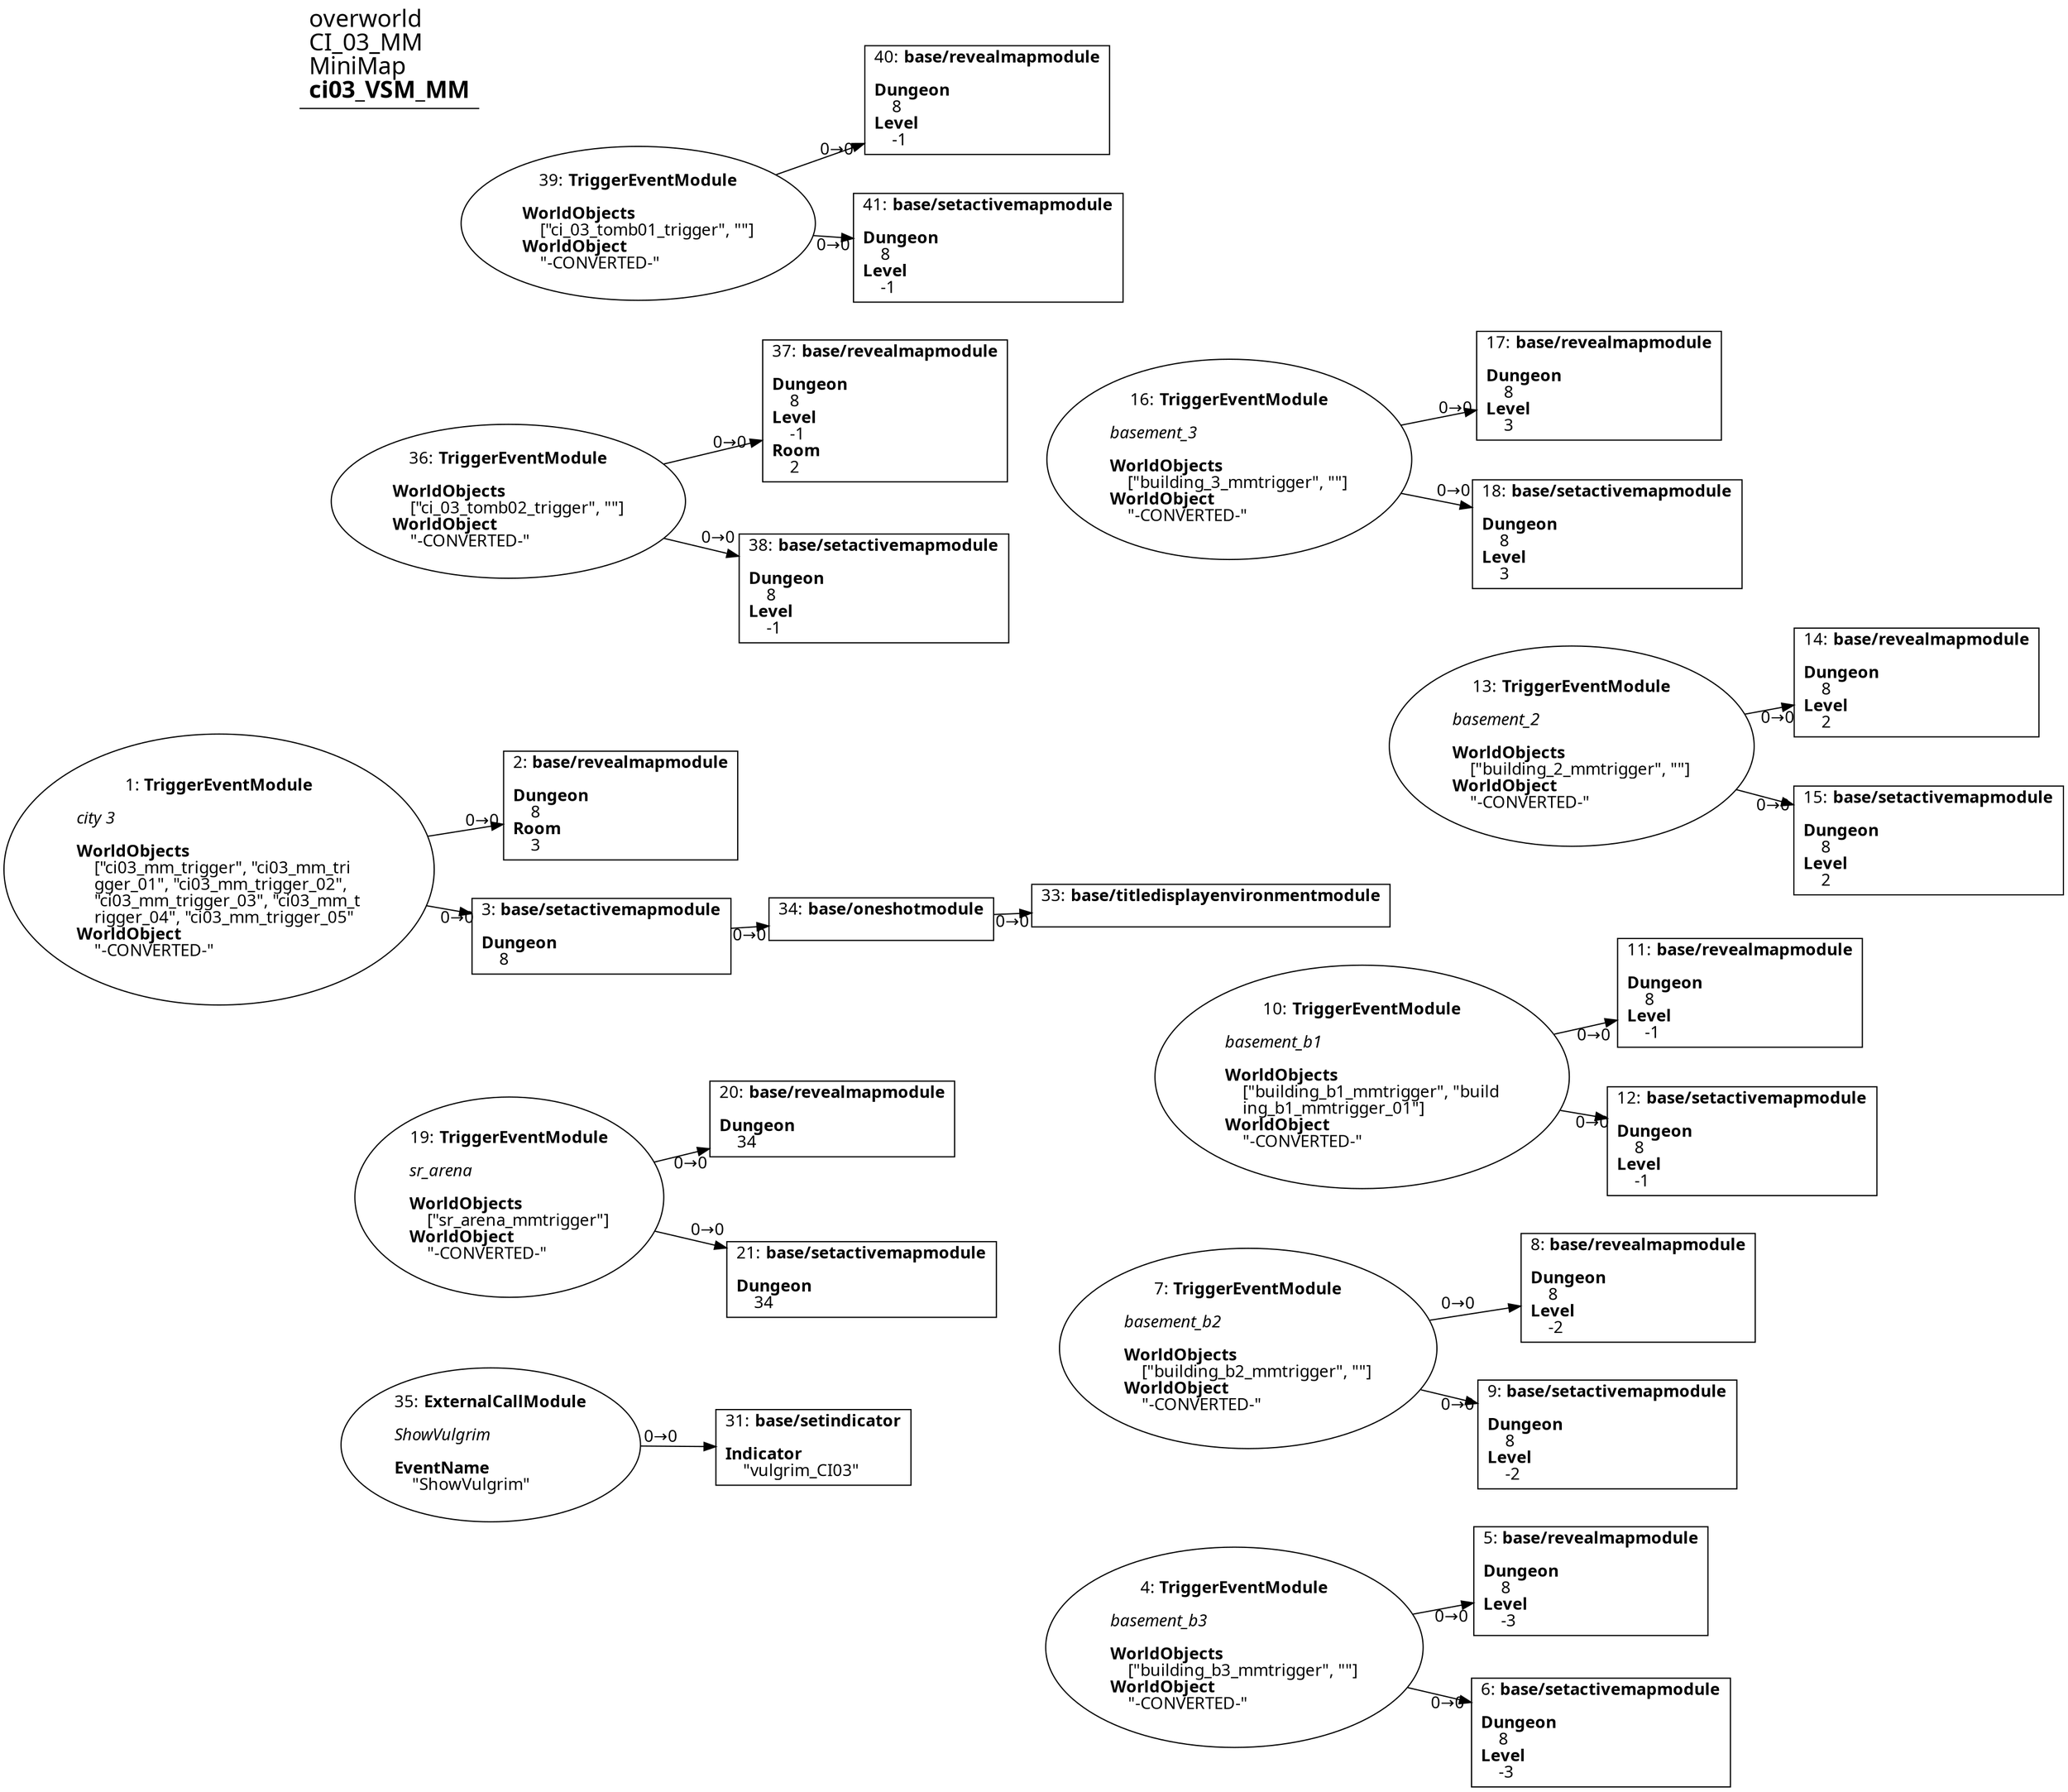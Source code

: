 digraph {
    layout = fdp;
    overlap = prism;
    sep = "+16";
    splines = spline;

    node [ shape = box ];

    graph [ fontname = "Segoe UI" ];
    node [ fontname = "Segoe UI" ];
    edge [ fontname = "Segoe UI" ];

    1 [ label = <1: <b>TriggerEventModule</b><br/><br/><i>city 3<br align="left"/></i><br align="left"/><b>WorldObjects</b><br align="left"/>    [&quot;ci03_mm_trigger&quot;, &quot;ci03_mm_tri<br align="left"/>    gger_01&quot;, &quot;ci03_mm_trigger_02&quot;, <br align="left"/>    &quot;ci03_mm_trigger_03&quot;, &quot;ci03_mm_t<br align="left"/>    rigger_04&quot;, &quot;ci03_mm_trigger_05&quot;<br align="left"/><b>WorldObject</b><br align="left"/>    &quot;-CONVERTED-&quot;<br align="left"/>> ];
    1 [ shape = oval ]
    1 [ pos = "0.23600002,-0.142!" ];
    1 -> 2 [ label = "0→0" ];
    1 -> 3 [ label = "0→0" ];

    2 [ label = <2: <b>base/revealmapmodule</b><br/><br/><b>Dungeon</b><br align="left"/>    8<br align="left"/><b>Room</b><br align="left"/>    3<br align="left"/>> ];
    2 [ pos = "0.51500005,-0.087000005!" ];

    3 [ label = <3: <b>base/setactivemapmodule</b><br/><br/><b>Dungeon</b><br align="left"/>    8<br align="left"/>> ];
    3 [ pos = "0.51100004,-0.19500001!" ];
    3 -> 34 [ label = "0→0" ];

    4 [ label = <4: <b>TriggerEventModule</b><br/><br/><i>basement_b3<br align="left"/></i><br align="left"/><b>WorldObjects</b><br align="left"/>    [&quot;building_b3_mmtrigger&quot;, &quot;&quot;]<br align="left"/><b>WorldObject</b><br align="left"/>    &quot;-CONVERTED-&quot;<br align="left"/>> ];
    4 [ shape = oval ]
    4 [ pos = "1.1500001,-1.0370001!" ];
    4 -> 5 [ label = "0→0" ];
    4 -> 6 [ label = "0→0" ];

    5 [ label = <5: <b>base/revealmapmodule</b><br/><br/><b>Dungeon</b><br align="left"/>    8<br align="left"/><b>Level</b><br align="left"/>    -3<br align="left"/>> ];
    5 [ pos = "1.416,-0.96400005!" ];

    6 [ label = <6: <b>base/setactivemapmodule</b><br/><br/><b>Dungeon</b><br align="left"/>    8<br align="left"/><b>Level</b><br align="left"/>    -3<br align="left"/>> ];
    6 [ pos = "1.424,-1.1240001!" ];

    7 [ label = <7: <b>TriggerEventModule</b><br/><br/><i>basement_b2<br align="left"/></i><br align="left"/><b>WorldObjects</b><br align="left"/>    [&quot;building_b2_mmtrigger&quot;, &quot;&quot;]<br align="left"/><b>WorldObject</b><br align="left"/>    &quot;-CONVERTED-&quot;<br align="left"/>> ];
    7 [ shape = oval ]
    7 [ pos = "1.1450001,-0.71400005!" ];
    7 -> 8 [ label = "0→0" ];
    7 -> 9 [ label = "0→0" ];

    8 [ label = <8: <b>base/revealmapmodule</b><br/><br/><b>Dungeon</b><br align="left"/>    8<br align="left"/><b>Level</b><br align="left"/>    -2<br align="left"/>> ];
    8 [ pos = "1.4200001,-0.643!" ];

    9 [ label = <9: <b>base/setactivemapmodule</b><br/><br/><b>Dungeon</b><br align="left"/>    8<br align="left"/><b>Level</b><br align="left"/>    -2<br align="left"/>> ];
    9 [ pos = "1.4280001,-0.80300003!" ];

    10 [ label = <10: <b>TriggerEventModule</b><br/><br/><i>basement_b1<br align="left"/></i><br align="left"/><b>WorldObjects</b><br align="left"/>    [&quot;building_b1_mmtrigger&quot;, &quot;build<br align="left"/>    ing_b1_mmtrigger_01&quot;]<br align="left"/><b>WorldObject</b><br align="left"/>    &quot;-CONVERTED-&quot;<br align="left"/>> ];
    10 [ shape = oval ]
    10 [ pos = "1.0940001,-0.37600002!" ];
    10 -> 11 [ label = "0→0" ];
    10 -> 12 [ label = "0→0" ];

    11 [ label = <11: <b>base/revealmapmodule</b><br/><br/><b>Dungeon</b><br align="left"/>    8<br align="left"/><b>Level</b><br align="left"/>    -1<br align="left"/>> ];
    11 [ pos = "1.386,-0.30100003!" ];

    12 [ label = <12: <b>base/setactivemapmodule</b><br/><br/><b>Dungeon</b><br align="left"/>    8<br align="left"/><b>Level</b><br align="left"/>    -1<br align="left"/>> ];
    12 [ pos = "1.394,-0.46100003!" ];

    13 [ label = <13: <b>TriggerEventModule</b><br/><br/><i>basement_2<br align="left"/></i><br align="left"/><b>WorldObjects</b><br align="left"/>    [&quot;building_2_mmtrigger&quot;, &quot;&quot;]<br align="left"/><b>WorldObject</b><br align="left"/>    &quot;-CONVERTED-&quot;<br align="left"/>> ];
    13 [ shape = oval ]
    13 [ pos = "1.315,-0.019000001!" ];
    13 -> 14 [ label = "0→0" ];
    13 -> 15 [ label = "0→0" ];

    14 [ label = <14: <b>base/revealmapmodule</b><br/><br/><b>Dungeon</b><br align="left"/>    8<br align="left"/><b>Level</b><br align="left"/>    2<br align="left"/>> ];
    14 [ pos = "1.6140001,0.052!" ];

    15 [ label = <15: <b>base/setactivemapmodule</b><br/><br/><b>Dungeon</b><br align="left"/>    8<br align="left"/><b>Level</b><br align="left"/>    2<br align="left"/>> ];
    15 [ pos = "1.6220001,-0.108!" ];

    16 [ label = <16: <b>TriggerEventModule</b><br/><br/><i>basement_3<br align="left"/></i><br align="left"/><b>WorldObjects</b><br align="left"/>    [&quot;building_3_mmtrigger&quot;, &quot;&quot;]<br align="left"/><b>WorldObject</b><br align="left"/>    &quot;-CONVERTED-&quot;<br align="left"/>> ];
    16 [ shape = oval ]
    16 [ pos = "1.041,0.36100003!" ];
    16 -> 17 [ label = "0→0" ];
    16 -> 18 [ label = "0→0" ];

    17 [ label = <17: <b>base/revealmapmodule</b><br/><br/><b>Dungeon</b><br align="left"/>    8<br align="left"/><b>Level</b><br align="left"/>    3<br align="left"/>> ];
    17 [ pos = "1.322,0.425!" ];

    18 [ label = <18: <b>base/setactivemapmodule</b><br/><br/><b>Dungeon</b><br align="left"/>    8<br align="left"/><b>Level</b><br align="left"/>    3<br align="left"/>> ];
    18 [ pos = "1.33,0.26500002!" ];

    19 [ label = <19: <b>TriggerEventModule</b><br/><br/><i>sr_arena<br align="left"/></i><br align="left"/><b>WorldObjects</b><br align="left"/>    [&quot;sr_arena_mmtrigger&quot;]<br align="left"/><b>WorldObject</b><br align="left"/>    &quot;-CONVERTED-&quot;<br align="left"/>> ];
    19 [ shape = oval ]
    19 [ pos = "0.395,-0.508!" ];
    19 -> 20 [ label = "0→0" ];
    19 -> 21 [ label = "0→0" ];

    20 [ label = <20: <b>base/revealmapmodule</b><br/><br/><b>Dungeon</b><br align="left"/>    34<br align="left"/>> ];
    20 [ pos = "0.67300004,-0.42800003!" ];

    21 [ label = <21: <b>base/setactivemapmodule</b><br/><br/><b>Dungeon</b><br align="left"/>    34<br align="left"/>> ];
    21 [ pos = "0.679,-0.58900005!" ];

    31 [ label = <31: <b>base/setindicator</b><br/><br/><b>Indicator</b><br align="left"/>    &quot;vulgrim_CI03&quot;<br align="left"/>> ];
    31 [ pos = "0.56200004,-0.818!" ];

    33 [ label = <33: <b>base/titledisplayenvironmentmodule</b><br/><br/>> ];
    33 [ pos = "0.90800005,-0.19500001!" ];

    34 [ label = <34: <b>base/oneshotmodule</b><br/><br/>> ];
    34 [ pos = "0.717,-0.19500001!" ];
    34 -> 33 [ label = "0→0" ];

    35 [ label = <35: <b>ExternalCallModule</b><br/><br/><i>ShowVulgrim<br align="left"/></i><br align="left"/><b>EventName</b><br align="left"/>    &quot;ShowVulgrim&quot;<br align="left"/>> ];
    35 [ shape = oval ]
    35 [ pos = "0.27800003,-0.818!" ];
    35 -> 31 [ label = "0→0" ];

    36 [ label = <36: <b>TriggerEventModule</b><br/><br/><b>WorldObjects</b><br align="left"/>    [&quot;ci_03_tomb02_trigger&quot;, &quot;&quot;]<br align="left"/><b>WorldObject</b><br align="left"/>    &quot;-CONVERTED-&quot;<br align="left"/>> ];
    36 [ shape = oval ]
    36 [ pos = "0.31300002,0.354!" ];
    36 -> 37 [ label = "0→0" ];
    36 -> 38 [ label = "0→0" ];

    37 [ label = <37: <b>base/revealmapmodule</b><br/><br/><b>Dungeon</b><br align="left"/>    8<br align="left"/><b>Level</b><br align="left"/>    -1<br align="left"/><b>Room</b><br align="left"/>    2<br align="left"/>> ];
    37 [ pos = "0.60200006,0.40100002!" ];

    38 [ label = <38: <b>base/setactivemapmodule</b><br/><br/><b>Dungeon</b><br align="left"/>    8<br align="left"/><b>Level</b><br align="left"/>    -1<br align="left"/>> ];
    38 [ pos = "0.60200006,0.293!" ];

    39 [ label = <39: <b>TriggerEventModule</b><br/><br/><b>WorldObjects</b><br align="left"/>    [&quot;ci_03_tomb01_trigger&quot;, &quot;&quot;]<br align="left"/><b>WorldObject</b><br align="left"/>    &quot;-CONVERTED-&quot;<br align="left"/>> ];
    39 [ shape = oval ]
    39 [ pos = "0.30600002,0.694!" ];
    39 -> 40 [ label = "0→0" ];
    39 -> 41 [ label = "0→0" ];

    40 [ label = <40: <b>base/revealmapmodule</b><br/><br/><b>Dungeon</b><br align="left"/>    8<br align="left"/><b>Level</b><br align="left"/>    -1<br align="left"/>> ];
    40 [ pos = "0.595,0.74100006!" ];

    41 [ label = <41: <b>base/setactivemapmodule</b><br/><br/><b>Dungeon</b><br align="left"/>    8<br align="left"/><b>Level</b><br align="left"/>    -1<br align="left"/>> ];
    41 [ pos = "0.59400004,0.632!" ];

    title [ pos = "0.23500001,0.74200004!" ];
    title [ shape = underline ];
    title [ label = <<font point-size="20">overworld<br align="left"/>CI_03_MM<br align="left"/>MiniMap<br align="left"/><b>ci03_VSM_MM</b><br align="left"/></font>> ];
}
